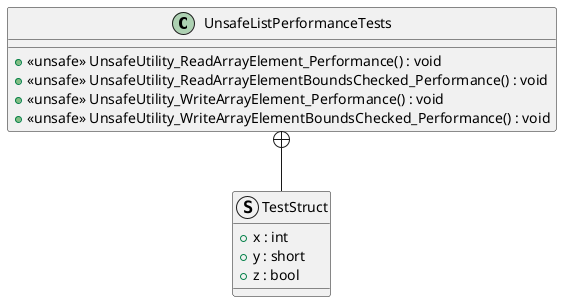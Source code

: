 @startuml
class UnsafeListPerformanceTests {
    + <<unsafe>> UnsafeUtility_ReadArrayElement_Performance() : void
    + <<unsafe>> UnsafeUtility_ReadArrayElementBoundsChecked_Performance() : void
    + <<unsafe>> UnsafeUtility_WriteArrayElement_Performance() : void
    + <<unsafe>> UnsafeUtility_WriteArrayElementBoundsChecked_Performance() : void
}
struct TestStruct {
    + x : int
    + y : short
    + z : bool
}
UnsafeListPerformanceTests +-- TestStruct
@enduml
